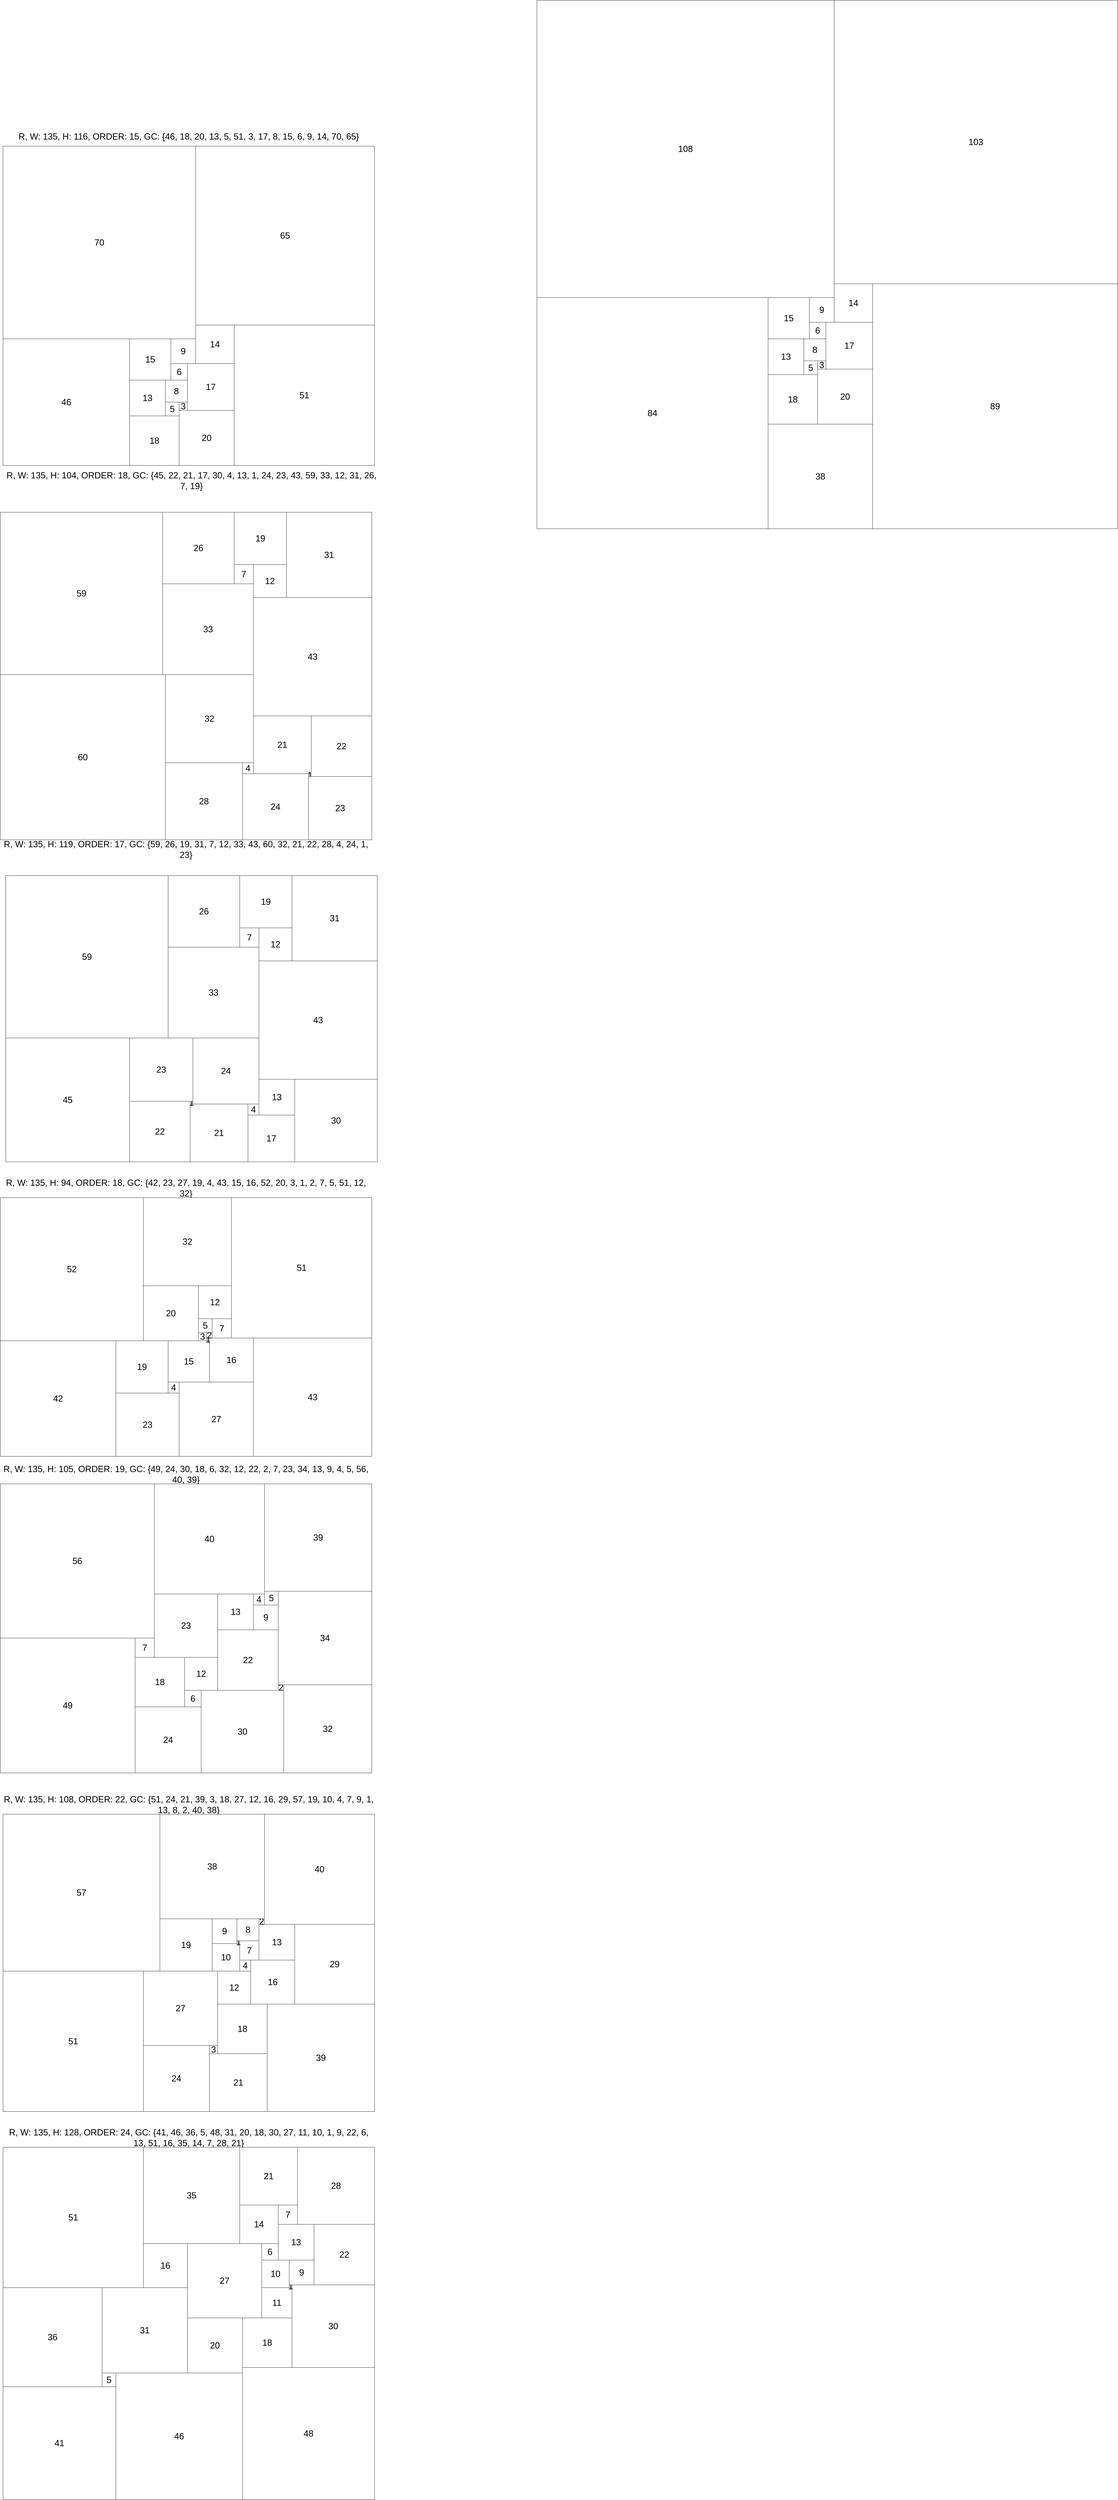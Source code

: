 <mxfile version="21.2.1" type="device">
  <diagram name="Page-1" id="H1nZVYqxkzLZFgEqRADx">
    <mxGraphModel dx="8800" dy="11800" grid="1" gridSize="10" guides="1" tooltips="1" connect="1" arrows="1" fold="1" page="1" pageScale="1" pageWidth="850" pageHeight="1100" math="0" shadow="0">
      <root>
        <mxCell id="0" />
        <mxCell id="1" parent="0" />
        <mxCell id="AsBp8XiL8Dx4Y6rQVwFH-4145" value="R, W: 135, H: 116, ORDER: 15, GC: {46, 18, 20, 13, 5, 51, 3, 17, 8, 15, 6, 9, 14, 70, 65} " style="text;html=1;strokeColor=none;fillColor=none;align=center;verticalAlign=middle;whiteSpace=wrap;rounded=0;fontSize=32;" parent="1" vertex="1">
          <mxGeometry x="50" width="1350" height="30" as="geometry" />
        </mxCell>
        <mxCell id="AsBp8XiL8Dx4Y6rQVwFH-8237" value="R, W: 135, H: 94, ORDER: 18, GC: {42, 23, 27, 19, 4, 43, 15, 16, 52, 20, 3, 1, 2, 7, 5, 51, 12, 32} " style="text;html=1;strokeColor=none;fillColor=none;align=center;verticalAlign=middle;whiteSpace=wrap;rounded=0;fontSize=32;" parent="1" vertex="1">
          <mxGeometry x="40" y="3820" width="1350" height="30" as="geometry" />
        </mxCell>
        <mxCell id="AsBp8XiL8Dx4Y6rQVwFH-11309" value="R, W: 135, H: 105, ORDER: 19, GC: {49, 24, 30, 18, 6, 32, 12, 22, 2, 7, 23, 34, 13, 9, 4, 5, 56, 40, 39} " style="text;html=1;strokeColor=none;fillColor=none;align=center;verticalAlign=middle;whiteSpace=wrap;rounded=0;fontSize=32;" parent="1" vertex="1">
          <mxGeometry x="40" y="4860" width="1350" height="30" as="geometry" />
        </mxCell>
        <mxCell id="AsBp8XiL8Dx4Y6rQVwFH-46250" value="R, W: 135, H: 128, ORDER: 24, GC: {41, 46, 36, 5, 48, 31, 20, 18, 30, 27, 11, 10, 1, 9, 22, 6, 13, 51, 16, 35, 14, 7, 28, 21} " style="text;html=1;strokeColor=none;fillColor=none;align=center;verticalAlign=middle;whiteSpace=wrap;rounded=0;fontSize=32;" parent="1" vertex="1">
          <mxGeometry x="50" y="7270" width="1350" height="30" as="geometry" />
        </mxCell>
        <mxCell id="MUZDcf-XtrYGZtJUf5Co-1" value="" style="group;flipV=1;" vertex="1" connectable="0" parent="1">
          <mxGeometry x="50" y="50" width="1350" height="1160" as="geometry" />
        </mxCell>
        <mxCell id="761dnnyQ54j-Cl0NHfQN-4146" value="46" style="rounded=0;whiteSpace=wrap;html=1;fontSize=32;" parent="MUZDcf-XtrYGZtJUf5Co-1" vertex="1">
          <mxGeometry y="700" width="460" height="460" as="geometry" />
        </mxCell>
        <mxCell id="761dnnyQ54j-Cl0NHfQN-4147" value="18" style="rounded=0;whiteSpace=wrap;html=1;fontSize=32;" parent="MUZDcf-XtrYGZtJUf5Co-1" vertex="1">
          <mxGeometry x="460" y="980" width="180" height="180" as="geometry" />
        </mxCell>
        <mxCell id="761dnnyQ54j-Cl0NHfQN-4148" value="20" style="rounded=0;whiteSpace=wrap;html=1;fontSize=32;" parent="MUZDcf-XtrYGZtJUf5Co-1" vertex="1">
          <mxGeometry x="640" y="960" width="200" height="200" as="geometry" />
        </mxCell>
        <mxCell id="761dnnyQ54j-Cl0NHfQN-4149" value="13" style="rounded=0;whiteSpace=wrap;html=1;fontSize=32;" parent="MUZDcf-XtrYGZtJUf5Co-1" vertex="1">
          <mxGeometry x="460" y="850" width="130" height="130" as="geometry" />
        </mxCell>
        <mxCell id="761dnnyQ54j-Cl0NHfQN-4150" value="5" style="rounded=0;whiteSpace=wrap;html=1;fontSize=32;" parent="MUZDcf-XtrYGZtJUf5Co-1" vertex="1">
          <mxGeometry x="590" y="930" width="50" height="50" as="geometry" />
        </mxCell>
        <mxCell id="761dnnyQ54j-Cl0NHfQN-4151" value="51" style="rounded=0;whiteSpace=wrap;html=1;fontSize=32;" parent="MUZDcf-XtrYGZtJUf5Co-1" vertex="1">
          <mxGeometry x="840" y="650" width="510" height="510" as="geometry" />
        </mxCell>
        <mxCell id="761dnnyQ54j-Cl0NHfQN-4152" value="3" style="rounded=0;whiteSpace=wrap;html=1;fontSize=32;" parent="MUZDcf-XtrYGZtJUf5Co-1" vertex="1">
          <mxGeometry x="640" y="930" width="30" height="30" as="geometry" />
        </mxCell>
        <mxCell id="761dnnyQ54j-Cl0NHfQN-4153" value="17" style="rounded=0;whiteSpace=wrap;html=1;fontSize=32;" parent="MUZDcf-XtrYGZtJUf5Co-1" vertex="1">
          <mxGeometry x="670" y="790" width="170" height="170" as="geometry" />
        </mxCell>
        <mxCell id="761dnnyQ54j-Cl0NHfQN-4154" value="8" style="rounded=0;whiteSpace=wrap;html=1;fontSize=32;" parent="MUZDcf-XtrYGZtJUf5Co-1" vertex="1">
          <mxGeometry x="590" y="850" width="80" height="80" as="geometry" />
        </mxCell>
        <mxCell id="761dnnyQ54j-Cl0NHfQN-4155" value="15" style="rounded=0;whiteSpace=wrap;html=1;fontSize=32;" parent="MUZDcf-XtrYGZtJUf5Co-1" vertex="1">
          <mxGeometry x="460" y="700" width="150" height="150" as="geometry" />
        </mxCell>
        <mxCell id="761dnnyQ54j-Cl0NHfQN-4156" value="6" style="rounded=0;whiteSpace=wrap;html=1;fontSize=32;" parent="MUZDcf-XtrYGZtJUf5Co-1" vertex="1">
          <mxGeometry x="610" y="790" width="60" height="60" as="geometry" />
        </mxCell>
        <mxCell id="761dnnyQ54j-Cl0NHfQN-4157" value="9" style="rounded=0;whiteSpace=wrap;html=1;fontSize=32;" parent="MUZDcf-XtrYGZtJUf5Co-1" vertex="1">
          <mxGeometry x="610" y="700" width="90" height="90" as="geometry" />
        </mxCell>
        <mxCell id="761dnnyQ54j-Cl0NHfQN-4158" value="14" style="rounded=0;whiteSpace=wrap;html=1;fontSize=32;" parent="MUZDcf-XtrYGZtJUf5Co-1" vertex="1">
          <mxGeometry x="700" y="650" width="140" height="140" as="geometry" />
        </mxCell>
        <mxCell id="761dnnyQ54j-Cl0NHfQN-4159" value="70" style="rounded=0;whiteSpace=wrap;html=1;fontSize=32;" parent="MUZDcf-XtrYGZtJUf5Co-1" vertex="1">
          <mxGeometry width="700" height="700" as="geometry" />
        </mxCell>
        <mxCell id="761dnnyQ54j-Cl0NHfQN-4160" value="65" style="rounded=0;whiteSpace=wrap;html=1;fontSize=32;" parent="MUZDcf-XtrYGZtJUf5Co-1" vertex="1">
          <mxGeometry x="700" width="650" height="650" as="geometry" />
        </mxCell>
        <mxCell id="MUZDcf-XtrYGZtJUf5Co-18" value="" style="group;flipV=1;" vertex="1" connectable="0" parent="1">
          <mxGeometry x="1990" y="-480" width="2110" height="1920" as="geometry" />
        </mxCell>
        <mxCell id="MUZDcf-XtrYGZtJUf5Co-2" value="84" style="rounded=0;whiteSpace=wrap;html=1;fontSize=32;aspect=fixed;" vertex="1" parent="MUZDcf-XtrYGZtJUf5Co-18">
          <mxGeometry y="1080" width="840" height="840" as="geometry" />
        </mxCell>
        <mxCell id="MUZDcf-XtrYGZtJUf5Co-3" value="18" style="rounded=0;whiteSpace=wrap;html=1;fontSize=32;aspect=fixed;" vertex="1" parent="MUZDcf-XtrYGZtJUf5Co-18">
          <mxGeometry x="840" y="1360" width="180" height="180" as="geometry" />
        </mxCell>
        <mxCell id="MUZDcf-XtrYGZtJUf5Co-4" value="20" style="rounded=0;whiteSpace=wrap;html=1;fontSize=32;aspect=fixed;" vertex="1" parent="MUZDcf-XtrYGZtJUf5Co-18">
          <mxGeometry x="1020" y="1340" width="200" height="200" as="geometry" />
        </mxCell>
        <mxCell id="MUZDcf-XtrYGZtJUf5Co-5" value="13" style="rounded=0;whiteSpace=wrap;html=1;fontSize=32;aspect=fixed;" vertex="1" parent="MUZDcf-XtrYGZtJUf5Co-18">
          <mxGeometry x="840" y="1230" width="130" height="130" as="geometry" />
        </mxCell>
        <mxCell id="MUZDcf-XtrYGZtJUf5Co-6" value="5" style="rounded=0;whiteSpace=wrap;html=1;fontSize=32;aspect=fixed;" vertex="1" parent="MUZDcf-XtrYGZtJUf5Co-18">
          <mxGeometry x="970" y="1310" width="50" height="50" as="geometry" />
        </mxCell>
        <mxCell id="MUZDcf-XtrYGZtJUf5Co-7" value="89" style="rounded=0;whiteSpace=wrap;html=1;fontSize=32;aspect=fixed;" vertex="1" parent="MUZDcf-XtrYGZtJUf5Co-18">
          <mxGeometry x="1220" y="1030" width="890" height="890" as="geometry" />
        </mxCell>
        <mxCell id="MUZDcf-XtrYGZtJUf5Co-8" value="3" style="rounded=0;whiteSpace=wrap;html=1;fontSize=32;aspect=fixed;" vertex="1" parent="MUZDcf-XtrYGZtJUf5Co-18">
          <mxGeometry x="1020" y="1310" width="30" height="30" as="geometry" />
        </mxCell>
        <mxCell id="MUZDcf-XtrYGZtJUf5Co-9" value="17" style="rounded=0;whiteSpace=wrap;html=1;fontSize=32;aspect=fixed;" vertex="1" parent="MUZDcf-XtrYGZtJUf5Co-18">
          <mxGeometry x="1050" y="1170" width="170" height="170" as="geometry" />
        </mxCell>
        <mxCell id="MUZDcf-XtrYGZtJUf5Co-10" value="8" style="rounded=0;whiteSpace=wrap;html=1;fontSize=32;aspect=fixed;" vertex="1" parent="MUZDcf-XtrYGZtJUf5Co-18">
          <mxGeometry x="970" y="1230" width="80" height="80" as="geometry" />
        </mxCell>
        <mxCell id="MUZDcf-XtrYGZtJUf5Co-11" value="15" style="rounded=0;whiteSpace=wrap;html=1;fontSize=32;aspect=fixed;" vertex="1" parent="MUZDcf-XtrYGZtJUf5Co-18">
          <mxGeometry x="840" y="1080" width="150" height="150" as="geometry" />
        </mxCell>
        <mxCell id="MUZDcf-XtrYGZtJUf5Co-12" value="6" style="rounded=0;whiteSpace=wrap;html=1;fontSize=32;aspect=fixed;" vertex="1" parent="MUZDcf-XtrYGZtJUf5Co-18">
          <mxGeometry x="990" y="1170" width="60" height="60" as="geometry" />
        </mxCell>
        <mxCell id="MUZDcf-XtrYGZtJUf5Co-13" value="9" style="rounded=0;whiteSpace=wrap;html=1;fontSize=32;aspect=fixed;" vertex="1" parent="MUZDcf-XtrYGZtJUf5Co-18">
          <mxGeometry x="990" y="1080" width="90" height="90" as="geometry" />
        </mxCell>
        <mxCell id="MUZDcf-XtrYGZtJUf5Co-14" value="14" style="rounded=0;whiteSpace=wrap;html=1;fontSize=32;aspect=fixed;" vertex="1" parent="MUZDcf-XtrYGZtJUf5Co-18">
          <mxGeometry x="1080" y="1030" width="140" height="140" as="geometry" />
        </mxCell>
        <mxCell id="MUZDcf-XtrYGZtJUf5Co-15" value="108" style="rounded=0;whiteSpace=wrap;html=1;fontSize=32;aspect=fixed;" vertex="1" parent="MUZDcf-XtrYGZtJUf5Co-18">
          <mxGeometry width="1080" height="1080" as="geometry" />
        </mxCell>
        <mxCell id="MUZDcf-XtrYGZtJUf5Co-16" value="103" style="rounded=0;whiteSpace=wrap;html=1;fontSize=32;aspect=fixed;" vertex="1" parent="MUZDcf-XtrYGZtJUf5Co-18">
          <mxGeometry x="1080" width="1030" height="1030" as="geometry" />
        </mxCell>
        <mxCell id="MUZDcf-XtrYGZtJUf5Co-17" value="38" style="rounded=0;whiteSpace=wrap;html=1;fontSize=32;aspect=fixed;" vertex="1" parent="MUZDcf-XtrYGZtJUf5Co-18">
          <mxGeometry x="840" y="1540" width="380" height="380" as="geometry" />
        </mxCell>
        <mxCell id="MUZDcf-XtrYGZtJUf5Co-20" value="" style="group;flipV=1;" vertex="1" connectable="0" parent="1">
          <mxGeometry x="60" y="2700" width="1350" height="1040" as="geometry" />
        </mxCell>
        <mxCell id="761dnnyQ54j-Cl0NHfQN-8200" value="45" style="rounded=0;whiteSpace=wrap;html=1;fontSize=32;" parent="MUZDcf-XtrYGZtJUf5Co-20" vertex="1">
          <mxGeometry y="590" width="450" height="450" as="geometry" />
        </mxCell>
        <mxCell id="761dnnyQ54j-Cl0NHfQN-8201" value="22" style="rounded=0;whiteSpace=wrap;html=1;fontSize=32;" parent="MUZDcf-XtrYGZtJUf5Co-20" vertex="1">
          <mxGeometry x="450" y="820" width="220" height="220" as="geometry" />
        </mxCell>
        <mxCell id="761dnnyQ54j-Cl0NHfQN-8202" value="21" style="rounded=0;whiteSpace=wrap;html=1;fontSize=32;" parent="MUZDcf-XtrYGZtJUf5Co-20" vertex="1">
          <mxGeometry x="670" y="830" width="210" height="210" as="geometry" />
        </mxCell>
        <mxCell id="761dnnyQ54j-Cl0NHfQN-8203" value="17" style="rounded=0;whiteSpace=wrap;html=1;fontSize=32;" parent="MUZDcf-XtrYGZtJUf5Co-20" vertex="1">
          <mxGeometry x="880" y="870" width="170" height="170" as="geometry" />
        </mxCell>
        <mxCell id="761dnnyQ54j-Cl0NHfQN-8204" value="30" style="rounded=0;whiteSpace=wrap;html=1;fontSize=32;" parent="MUZDcf-XtrYGZtJUf5Co-20" vertex="1">
          <mxGeometry x="1050" y="740" width="300" height="300" as="geometry" />
        </mxCell>
        <mxCell id="761dnnyQ54j-Cl0NHfQN-8205" value="4" style="rounded=0;whiteSpace=wrap;html=1;fontSize=32;" parent="MUZDcf-XtrYGZtJUf5Co-20" vertex="1">
          <mxGeometry x="880" y="830" width="40" height="40" as="geometry" />
        </mxCell>
        <mxCell id="761dnnyQ54j-Cl0NHfQN-8206" value="13" style="rounded=0;whiteSpace=wrap;html=1;fontSize=32;" parent="MUZDcf-XtrYGZtJUf5Co-20" vertex="1">
          <mxGeometry x="920" y="740" width="130" height="130" as="geometry" />
        </mxCell>
        <mxCell id="761dnnyQ54j-Cl0NHfQN-8207" value="1" style="rounded=0;whiteSpace=wrap;html=1;fontSize=32;" parent="MUZDcf-XtrYGZtJUf5Co-20" vertex="1">
          <mxGeometry x="670" y="820" width="10" height="10" as="geometry" />
        </mxCell>
        <mxCell id="761dnnyQ54j-Cl0NHfQN-8208" value="24" style="rounded=0;whiteSpace=wrap;html=1;fontSize=32;" parent="MUZDcf-XtrYGZtJUf5Co-20" vertex="1">
          <mxGeometry x="680" y="590" width="240" height="240" as="geometry" />
        </mxCell>
        <mxCell id="761dnnyQ54j-Cl0NHfQN-8209" value="23" style="rounded=0;whiteSpace=wrap;html=1;fontSize=32;" parent="MUZDcf-XtrYGZtJUf5Co-20" vertex="1">
          <mxGeometry x="450" y="590" width="230" height="230" as="geometry" />
        </mxCell>
        <mxCell id="761dnnyQ54j-Cl0NHfQN-8210" value="43" style="rounded=0;whiteSpace=wrap;html=1;fontSize=32;" parent="MUZDcf-XtrYGZtJUf5Co-20" vertex="1">
          <mxGeometry x="920" y="310" width="430" height="430" as="geometry" />
        </mxCell>
        <mxCell id="761dnnyQ54j-Cl0NHfQN-8211" value="59" style="rounded=0;whiteSpace=wrap;html=1;fontSize=32;" parent="MUZDcf-XtrYGZtJUf5Co-20" vertex="1">
          <mxGeometry width="590" height="590" as="geometry" />
        </mxCell>
        <mxCell id="761dnnyQ54j-Cl0NHfQN-8212" value="33" style="rounded=0;whiteSpace=wrap;html=1;fontSize=32;" parent="MUZDcf-XtrYGZtJUf5Co-20" vertex="1">
          <mxGeometry x="590" y="260" width="330" height="330" as="geometry" />
        </mxCell>
        <mxCell id="761dnnyQ54j-Cl0NHfQN-8213" value="12" style="rounded=0;whiteSpace=wrap;html=1;fontSize=32;" parent="MUZDcf-XtrYGZtJUf5Co-20" vertex="1">
          <mxGeometry x="920" y="190" width="120" height="120" as="geometry" />
        </mxCell>
        <mxCell id="761dnnyQ54j-Cl0NHfQN-8214" value="31" style="rounded=0;whiteSpace=wrap;html=1;fontSize=32;" parent="MUZDcf-XtrYGZtJUf5Co-20" vertex="1">
          <mxGeometry x="1040" width="310" height="310" as="geometry" />
        </mxCell>
        <mxCell id="761dnnyQ54j-Cl0NHfQN-8215" value="26" style="rounded=0;whiteSpace=wrap;html=1;fontSize=32;" parent="MUZDcf-XtrYGZtJUf5Co-20" vertex="1">
          <mxGeometry x="590" width="260" height="260" as="geometry" />
        </mxCell>
        <mxCell id="761dnnyQ54j-Cl0NHfQN-8216" value="7" style="rounded=0;whiteSpace=wrap;html=1;fontSize=32;" parent="MUZDcf-XtrYGZtJUf5Co-20" vertex="1">
          <mxGeometry x="850" y="190" width="70" height="70" as="geometry" />
        </mxCell>
        <mxCell id="761dnnyQ54j-Cl0NHfQN-8217" value="19" style="rounded=0;whiteSpace=wrap;html=1;fontSize=32;" parent="MUZDcf-XtrYGZtJUf5Co-20" vertex="1">
          <mxGeometry x="850" width="190" height="190" as="geometry" />
        </mxCell>
        <mxCell id="MUZDcf-XtrYGZtJUf5Co-21" value="" style="group;flipV=1;" vertex="1" connectable="0" parent="1">
          <mxGeometry x="40" y="3870" width="1350" height="940" as="geometry" />
        </mxCell>
        <mxCell id="761dnnyQ54j-Cl0NHfQN-8238" value="42" style="rounded=0;whiteSpace=wrap;html=1;fontSize=32;" parent="MUZDcf-XtrYGZtJUf5Co-21" vertex="1">
          <mxGeometry y="520" width="420" height="420" as="geometry" />
        </mxCell>
        <mxCell id="761dnnyQ54j-Cl0NHfQN-8239" value="23" style="rounded=0;whiteSpace=wrap;html=1;fontSize=32;" parent="MUZDcf-XtrYGZtJUf5Co-21" vertex="1">
          <mxGeometry x="420" y="710" width="230" height="230" as="geometry" />
        </mxCell>
        <mxCell id="761dnnyQ54j-Cl0NHfQN-8240" value="27" style="rounded=0;whiteSpace=wrap;html=1;fontSize=32;" parent="MUZDcf-XtrYGZtJUf5Co-21" vertex="1">
          <mxGeometry x="650" y="670" width="270" height="270" as="geometry" />
        </mxCell>
        <mxCell id="761dnnyQ54j-Cl0NHfQN-8241" value="19" style="rounded=0;whiteSpace=wrap;html=1;fontSize=32;" parent="MUZDcf-XtrYGZtJUf5Co-21" vertex="1">
          <mxGeometry x="420" y="520" width="190" height="190" as="geometry" />
        </mxCell>
        <mxCell id="761dnnyQ54j-Cl0NHfQN-8242" value="4" style="rounded=0;whiteSpace=wrap;html=1;fontSize=32;" parent="MUZDcf-XtrYGZtJUf5Co-21" vertex="1">
          <mxGeometry x="610" y="670" width="40" height="40" as="geometry" />
        </mxCell>
        <mxCell id="761dnnyQ54j-Cl0NHfQN-8243" value="43" style="rounded=0;whiteSpace=wrap;html=1;fontSize=32;" parent="MUZDcf-XtrYGZtJUf5Co-21" vertex="1">
          <mxGeometry x="920" y="510" width="430" height="430" as="geometry" />
        </mxCell>
        <mxCell id="761dnnyQ54j-Cl0NHfQN-8244" value="15" style="rounded=0;whiteSpace=wrap;html=1;fontSize=32;" parent="MUZDcf-XtrYGZtJUf5Co-21" vertex="1">
          <mxGeometry x="610" y="520" width="150" height="150" as="geometry" />
        </mxCell>
        <mxCell id="761dnnyQ54j-Cl0NHfQN-8245" value="16" style="rounded=0;whiteSpace=wrap;html=1;fontSize=32;" parent="MUZDcf-XtrYGZtJUf5Co-21" vertex="1">
          <mxGeometry x="760" y="510" width="160" height="160" as="geometry" />
        </mxCell>
        <mxCell id="761dnnyQ54j-Cl0NHfQN-8246" value="52" style="rounded=0;whiteSpace=wrap;html=1;fontSize=32;" parent="MUZDcf-XtrYGZtJUf5Co-21" vertex="1">
          <mxGeometry width="520" height="520" as="geometry" />
        </mxCell>
        <mxCell id="761dnnyQ54j-Cl0NHfQN-8247" value="20" style="rounded=0;whiteSpace=wrap;html=1;fontSize=32;" parent="MUZDcf-XtrYGZtJUf5Co-21" vertex="1">
          <mxGeometry x="520" y="320" width="200" height="200" as="geometry" />
        </mxCell>
        <mxCell id="761dnnyQ54j-Cl0NHfQN-8248" value="3" style="rounded=0;whiteSpace=wrap;html=1;fontSize=32;" parent="MUZDcf-XtrYGZtJUf5Co-21" vertex="1">
          <mxGeometry x="720" y="490" width="30" height="30" as="geometry" />
        </mxCell>
        <mxCell id="761dnnyQ54j-Cl0NHfQN-8249" value="1" style="rounded=0;whiteSpace=wrap;html=1;fontSize=32;" parent="MUZDcf-XtrYGZtJUf5Co-21" vertex="1">
          <mxGeometry x="750" y="510" width="10" height="10" as="geometry" />
        </mxCell>
        <mxCell id="761dnnyQ54j-Cl0NHfQN-8250" value="2" style="rounded=0;whiteSpace=wrap;html=1;fontSize=32;" parent="MUZDcf-XtrYGZtJUf5Co-21" vertex="1">
          <mxGeometry x="750" y="490" width="20" height="20" as="geometry" />
        </mxCell>
        <mxCell id="761dnnyQ54j-Cl0NHfQN-8251" value="7" style="rounded=0;whiteSpace=wrap;html=1;fontSize=32;" parent="MUZDcf-XtrYGZtJUf5Co-21" vertex="1">
          <mxGeometry x="770" y="440" width="70" height="70" as="geometry" />
        </mxCell>
        <mxCell id="761dnnyQ54j-Cl0NHfQN-8252" value="5" style="rounded=0;whiteSpace=wrap;html=1;fontSize=32;" parent="MUZDcf-XtrYGZtJUf5Co-21" vertex="1">
          <mxGeometry x="720" y="440" width="50" height="50" as="geometry" />
        </mxCell>
        <mxCell id="761dnnyQ54j-Cl0NHfQN-8253" value="51" style="rounded=0;whiteSpace=wrap;html=1;fontSize=32;" parent="MUZDcf-XtrYGZtJUf5Co-21" vertex="1">
          <mxGeometry x="840" width="510" height="510" as="geometry" />
        </mxCell>
        <mxCell id="761dnnyQ54j-Cl0NHfQN-8254" value="12" style="rounded=0;whiteSpace=wrap;html=1;fontSize=32;" parent="MUZDcf-XtrYGZtJUf5Co-21" vertex="1">
          <mxGeometry x="720" y="320" width="120" height="120" as="geometry" />
        </mxCell>
        <mxCell id="761dnnyQ54j-Cl0NHfQN-8255" value="32" style="rounded=0;whiteSpace=wrap;html=1;fontSize=32;" parent="MUZDcf-XtrYGZtJUf5Co-21" vertex="1">
          <mxGeometry x="520" width="320" height="320" as="geometry" />
        </mxCell>
        <mxCell id="MUZDcf-XtrYGZtJUf5Co-22" value="" style="group;flipV=1;" vertex="1" connectable="0" parent="1">
          <mxGeometry x="40" y="4910" width="1350" height="1050" as="geometry" />
        </mxCell>
        <mxCell id="761dnnyQ54j-Cl0NHfQN-11310" value="49" style="rounded=0;whiteSpace=wrap;html=1;fontSize=32;" parent="MUZDcf-XtrYGZtJUf5Co-22" vertex="1">
          <mxGeometry y="560" width="490" height="490" as="geometry" />
        </mxCell>
        <mxCell id="761dnnyQ54j-Cl0NHfQN-11311" value="24" style="rounded=0;whiteSpace=wrap;html=1;fontSize=32;" parent="MUZDcf-XtrYGZtJUf5Co-22" vertex="1">
          <mxGeometry x="490" y="810" width="240" height="240" as="geometry" />
        </mxCell>
        <mxCell id="761dnnyQ54j-Cl0NHfQN-11312" value="30" style="rounded=0;whiteSpace=wrap;html=1;fontSize=32;" parent="MUZDcf-XtrYGZtJUf5Co-22" vertex="1">
          <mxGeometry x="730" y="750" width="300" height="300" as="geometry" />
        </mxCell>
        <mxCell id="761dnnyQ54j-Cl0NHfQN-11313" value="18" style="rounded=0;whiteSpace=wrap;html=1;fontSize=32;" parent="MUZDcf-XtrYGZtJUf5Co-22" vertex="1">
          <mxGeometry x="490" y="630" width="180" height="180" as="geometry" />
        </mxCell>
        <mxCell id="761dnnyQ54j-Cl0NHfQN-11314" value="6" style="rounded=0;whiteSpace=wrap;html=1;fontSize=32;" parent="MUZDcf-XtrYGZtJUf5Co-22" vertex="1">
          <mxGeometry x="670" y="750" width="60" height="60" as="geometry" />
        </mxCell>
        <mxCell id="761dnnyQ54j-Cl0NHfQN-11315" value="32" style="rounded=0;whiteSpace=wrap;html=1;fontSize=32;" parent="MUZDcf-XtrYGZtJUf5Co-22" vertex="1">
          <mxGeometry x="1030" y="730" width="320" height="320" as="geometry" />
        </mxCell>
        <mxCell id="761dnnyQ54j-Cl0NHfQN-11316" value="12" style="rounded=0;whiteSpace=wrap;html=1;fontSize=32;" parent="MUZDcf-XtrYGZtJUf5Co-22" vertex="1">
          <mxGeometry x="670" y="630" width="120" height="120" as="geometry" />
        </mxCell>
        <mxCell id="761dnnyQ54j-Cl0NHfQN-11317" value="22" style="rounded=0;whiteSpace=wrap;html=1;fontSize=32;" parent="MUZDcf-XtrYGZtJUf5Co-22" vertex="1">
          <mxGeometry x="790" y="530" width="220" height="220" as="geometry" />
        </mxCell>
        <mxCell id="761dnnyQ54j-Cl0NHfQN-11318" value="2" style="rounded=0;whiteSpace=wrap;html=1;fontSize=32;" parent="MUZDcf-XtrYGZtJUf5Co-22" vertex="1">
          <mxGeometry x="1010" y="730" width="20" height="20" as="geometry" />
        </mxCell>
        <mxCell id="761dnnyQ54j-Cl0NHfQN-11319" value="7" style="rounded=0;whiteSpace=wrap;html=1;fontSize=32;" parent="MUZDcf-XtrYGZtJUf5Co-22" vertex="1">
          <mxGeometry x="490" y="560" width="70" height="70" as="geometry" />
        </mxCell>
        <mxCell id="761dnnyQ54j-Cl0NHfQN-11320" value="23" style="rounded=0;whiteSpace=wrap;html=1;fontSize=32;" parent="MUZDcf-XtrYGZtJUf5Co-22" vertex="1">
          <mxGeometry x="560" y="400" width="230" height="230" as="geometry" />
        </mxCell>
        <mxCell id="761dnnyQ54j-Cl0NHfQN-11321" value="34" style="rounded=0;whiteSpace=wrap;html=1;fontSize=32;" parent="MUZDcf-XtrYGZtJUf5Co-22" vertex="1">
          <mxGeometry x="1010" y="390" width="340" height="340" as="geometry" />
        </mxCell>
        <mxCell id="761dnnyQ54j-Cl0NHfQN-11322" value="13" style="rounded=0;whiteSpace=wrap;html=1;fontSize=32;" parent="MUZDcf-XtrYGZtJUf5Co-22" vertex="1">
          <mxGeometry x="790" y="400" width="130" height="130" as="geometry" />
        </mxCell>
        <mxCell id="761dnnyQ54j-Cl0NHfQN-11323" value="9" style="rounded=0;whiteSpace=wrap;html=1;fontSize=32;" parent="MUZDcf-XtrYGZtJUf5Co-22" vertex="1">
          <mxGeometry x="920" y="440" width="90" height="90" as="geometry" />
        </mxCell>
        <mxCell id="761dnnyQ54j-Cl0NHfQN-11324" value="4" style="rounded=0;whiteSpace=wrap;html=1;fontSize=32;" parent="MUZDcf-XtrYGZtJUf5Co-22" vertex="1">
          <mxGeometry x="920" y="400" width="40" height="40" as="geometry" />
        </mxCell>
        <mxCell id="761dnnyQ54j-Cl0NHfQN-11325" value="5" style="rounded=0;whiteSpace=wrap;html=1;fontSize=32;" parent="MUZDcf-XtrYGZtJUf5Co-22" vertex="1">
          <mxGeometry x="960" y="390" width="50" height="50" as="geometry" />
        </mxCell>
        <mxCell id="761dnnyQ54j-Cl0NHfQN-11326" value="56" style="rounded=0;whiteSpace=wrap;html=1;fontSize=32;" parent="MUZDcf-XtrYGZtJUf5Co-22" vertex="1">
          <mxGeometry width="560" height="560" as="geometry" />
        </mxCell>
        <mxCell id="761dnnyQ54j-Cl0NHfQN-11327" value="40" style="rounded=0;whiteSpace=wrap;html=1;fontSize=32;" parent="MUZDcf-XtrYGZtJUf5Co-22" vertex="1">
          <mxGeometry x="560" width="400" height="400" as="geometry" />
        </mxCell>
        <mxCell id="761dnnyQ54j-Cl0NHfQN-11328" value="39" style="rounded=0;whiteSpace=wrap;html=1;fontSize=32;" parent="MUZDcf-XtrYGZtJUf5Co-22" vertex="1">
          <mxGeometry x="960" width="390" height="390" as="geometry" />
        </mxCell>
        <mxCell id="MUZDcf-XtrYGZtJUf5Co-24" value="" style="group;flipV=1;" vertex="1" connectable="0" parent="1">
          <mxGeometry x="50" y="7320" width="1350" height="1280" as="geometry" />
        </mxCell>
        <mxCell id="761dnnyQ54j-Cl0NHfQN-46251" value="41" style="rounded=0;whiteSpace=wrap;html=1;fontSize=32;" parent="MUZDcf-XtrYGZtJUf5Co-24" vertex="1">
          <mxGeometry y="870" width="410" height="410" as="geometry" />
        </mxCell>
        <mxCell id="761dnnyQ54j-Cl0NHfQN-46252" value="46" style="rounded=0;whiteSpace=wrap;html=1;fontSize=32;" parent="MUZDcf-XtrYGZtJUf5Co-24" vertex="1">
          <mxGeometry x="410" y="820" width="460" height="460" as="geometry" />
        </mxCell>
        <mxCell id="761dnnyQ54j-Cl0NHfQN-46253" value="36" style="rounded=0;whiteSpace=wrap;html=1;fontSize=32;" parent="MUZDcf-XtrYGZtJUf5Co-24" vertex="1">
          <mxGeometry y="510" width="360" height="360" as="geometry" />
        </mxCell>
        <mxCell id="761dnnyQ54j-Cl0NHfQN-46254" value="5" style="rounded=0;whiteSpace=wrap;html=1;fontSize=32;" parent="MUZDcf-XtrYGZtJUf5Co-24" vertex="1">
          <mxGeometry x="360" y="820" width="50" height="50" as="geometry" />
        </mxCell>
        <mxCell id="761dnnyQ54j-Cl0NHfQN-46255" value="48" style="rounded=0;whiteSpace=wrap;html=1;fontSize=32;" parent="MUZDcf-XtrYGZtJUf5Co-24" vertex="1">
          <mxGeometry x="870" y="800" width="480" height="480" as="geometry" />
        </mxCell>
        <mxCell id="761dnnyQ54j-Cl0NHfQN-46256" value="31" style="rounded=0;whiteSpace=wrap;html=1;fontSize=32;" parent="MUZDcf-XtrYGZtJUf5Co-24" vertex="1">
          <mxGeometry x="360" y="510" width="310" height="310" as="geometry" />
        </mxCell>
        <mxCell id="761dnnyQ54j-Cl0NHfQN-46257" value="20" style="rounded=0;whiteSpace=wrap;html=1;fontSize=32;" parent="MUZDcf-XtrYGZtJUf5Co-24" vertex="1">
          <mxGeometry x="670" y="620" width="200" height="200" as="geometry" />
        </mxCell>
        <mxCell id="761dnnyQ54j-Cl0NHfQN-46258" value="18" style="rounded=0;whiteSpace=wrap;html=1;fontSize=32;" parent="MUZDcf-XtrYGZtJUf5Co-24" vertex="1">
          <mxGeometry x="870" y="620" width="180" height="180" as="geometry" />
        </mxCell>
        <mxCell id="761dnnyQ54j-Cl0NHfQN-46259" value="30" style="rounded=0;whiteSpace=wrap;html=1;fontSize=32;" parent="MUZDcf-XtrYGZtJUf5Co-24" vertex="1">
          <mxGeometry x="1050" y="500" width="300" height="300" as="geometry" />
        </mxCell>
        <mxCell id="761dnnyQ54j-Cl0NHfQN-46260" value="27" style="rounded=0;whiteSpace=wrap;html=1;fontSize=32;" parent="MUZDcf-XtrYGZtJUf5Co-24" vertex="1">
          <mxGeometry x="670" y="350" width="270" height="270" as="geometry" />
        </mxCell>
        <mxCell id="761dnnyQ54j-Cl0NHfQN-46261" value="11" style="rounded=0;whiteSpace=wrap;html=1;fontSize=32;" parent="MUZDcf-XtrYGZtJUf5Co-24" vertex="1">
          <mxGeometry x="940" y="510" width="110" height="110" as="geometry" />
        </mxCell>
        <mxCell id="761dnnyQ54j-Cl0NHfQN-46262" value="10" style="rounded=0;whiteSpace=wrap;html=1;fontSize=32;" parent="MUZDcf-XtrYGZtJUf5Co-24" vertex="1">
          <mxGeometry x="940" y="410" width="100" height="100" as="geometry" />
        </mxCell>
        <mxCell id="761dnnyQ54j-Cl0NHfQN-46263" value="1" style="rounded=0;whiteSpace=wrap;html=1;fontSize=32;" parent="MUZDcf-XtrYGZtJUf5Co-24" vertex="1">
          <mxGeometry x="1040" y="500" width="10" height="10" as="geometry" />
        </mxCell>
        <mxCell id="761dnnyQ54j-Cl0NHfQN-46264" value="9" style="rounded=0;whiteSpace=wrap;html=1;fontSize=32;" parent="MUZDcf-XtrYGZtJUf5Co-24" vertex="1">
          <mxGeometry x="1040" y="410" width="90" height="90" as="geometry" />
        </mxCell>
        <mxCell id="761dnnyQ54j-Cl0NHfQN-46265" value="22" style="rounded=0;whiteSpace=wrap;html=1;fontSize=32;" parent="MUZDcf-XtrYGZtJUf5Co-24" vertex="1">
          <mxGeometry x="1130" y="280" width="220" height="220" as="geometry" />
        </mxCell>
        <mxCell id="761dnnyQ54j-Cl0NHfQN-46266" value="6" style="rounded=0;whiteSpace=wrap;html=1;fontSize=32;" parent="MUZDcf-XtrYGZtJUf5Co-24" vertex="1">
          <mxGeometry x="940" y="350" width="60" height="60" as="geometry" />
        </mxCell>
        <mxCell id="761dnnyQ54j-Cl0NHfQN-46267" value="13" style="rounded=0;whiteSpace=wrap;html=1;fontSize=32;" parent="MUZDcf-XtrYGZtJUf5Co-24" vertex="1">
          <mxGeometry x="1000" y="280" width="130" height="130" as="geometry" />
        </mxCell>
        <mxCell id="761dnnyQ54j-Cl0NHfQN-46268" value="51" style="rounded=0;whiteSpace=wrap;html=1;fontSize=32;" parent="MUZDcf-XtrYGZtJUf5Co-24" vertex="1">
          <mxGeometry width="510" height="510" as="geometry" />
        </mxCell>
        <mxCell id="761dnnyQ54j-Cl0NHfQN-46269" value="16" style="rounded=0;whiteSpace=wrap;html=1;fontSize=32;" parent="MUZDcf-XtrYGZtJUf5Co-24" vertex="1">
          <mxGeometry x="510" y="350" width="160" height="160" as="geometry" />
        </mxCell>
        <mxCell id="761dnnyQ54j-Cl0NHfQN-46270" value="35" style="rounded=0;whiteSpace=wrap;html=1;fontSize=32;" parent="MUZDcf-XtrYGZtJUf5Co-24" vertex="1">
          <mxGeometry x="510" width="350" height="350" as="geometry" />
        </mxCell>
        <mxCell id="761dnnyQ54j-Cl0NHfQN-46271" value="14" style="rounded=0;whiteSpace=wrap;html=1;fontSize=32;" parent="MUZDcf-XtrYGZtJUf5Co-24" vertex="1">
          <mxGeometry x="860" y="210" width="140" height="140" as="geometry" />
        </mxCell>
        <mxCell id="761dnnyQ54j-Cl0NHfQN-46272" value="7" style="rounded=0;whiteSpace=wrap;html=1;fontSize=32;" parent="MUZDcf-XtrYGZtJUf5Co-24" vertex="1">
          <mxGeometry x="1000" y="210" width="70" height="70" as="geometry" />
        </mxCell>
        <mxCell id="761dnnyQ54j-Cl0NHfQN-46273" value="28" style="rounded=0;whiteSpace=wrap;html=1;fontSize=32;" parent="MUZDcf-XtrYGZtJUf5Co-24" vertex="1">
          <mxGeometry x="1070" width="280" height="280" as="geometry" />
        </mxCell>
        <mxCell id="761dnnyQ54j-Cl0NHfQN-46274" value="21" style="rounded=0;whiteSpace=wrap;html=1;fontSize=32;" parent="MUZDcf-XtrYGZtJUf5Co-24" vertex="1">
          <mxGeometry x="860" width="210" height="210" as="geometry" />
        </mxCell>
        <mxCell id="MUZDcf-XtrYGZtJUf5Co-25" value="" style="group;flipV=1;" vertex="1" connectable="0" parent="1">
          <mxGeometry x="40" y="1250" width="1370" height="1370" as="geometry" />
        </mxCell>
        <mxCell id="AsBp8XiL8Dx4Y6rQVwFH-6473" value="R, W: 135, H: 119, ORDER: 17, GC: {59, 26, 19, 31, 7, 12, 33, 43, 60, 32, 21, 22, 28, 4, 24, 1, 23} " style="text;html=1;strokeColor=none;fillColor=none;align=center;verticalAlign=middle;whiteSpace=wrap;rounded=0;fontSize=32;" parent="MUZDcf-XtrYGZtJUf5Co-25" vertex="1">
          <mxGeometry y="1340" width="1350" height="30" as="geometry" />
        </mxCell>
        <mxCell id="AsBp8XiL8Dx4Y6rQVwFH-8199" value="R, W: 135, H: 104, ORDER: 18, GC: {45, 22, 21, 17, 30, 4, 13, 1, 24, 23, 43, 59, 33, 12, 31, 26, 7, 19} " style="text;html=1;strokeColor=none;fillColor=none;align=center;verticalAlign=middle;whiteSpace=wrap;rounded=0;fontSize=32;" parent="MUZDcf-XtrYGZtJUf5Co-25" vertex="1">
          <mxGeometry x="20" width="1350" height="30" as="geometry" />
        </mxCell>
        <mxCell id="MUZDcf-XtrYGZtJUf5Co-19" value="" style="group" vertex="1" connectable="0" parent="MUZDcf-XtrYGZtJUf5Co-25">
          <mxGeometry y="130" width="1350" height="1190" as="geometry" />
        </mxCell>
        <mxCell id="761dnnyQ54j-Cl0NHfQN-6474" value="59" style="rounded=0;whiteSpace=wrap;html=1;fontSize=32;" parent="MUZDcf-XtrYGZtJUf5Co-19" vertex="1">
          <mxGeometry width="590" height="590" as="geometry" />
        </mxCell>
        <mxCell id="761dnnyQ54j-Cl0NHfQN-6475" value="26" style="rounded=0;whiteSpace=wrap;html=1;fontSize=32;" parent="MUZDcf-XtrYGZtJUf5Co-19" vertex="1">
          <mxGeometry x="590" width="260" height="260" as="geometry" />
        </mxCell>
        <mxCell id="761dnnyQ54j-Cl0NHfQN-6476" value="19" style="rounded=0;whiteSpace=wrap;html=1;fontSize=32;" parent="MUZDcf-XtrYGZtJUf5Co-19" vertex="1">
          <mxGeometry x="850" width="190" height="190" as="geometry" />
        </mxCell>
        <mxCell id="761dnnyQ54j-Cl0NHfQN-6477" value="31" style="rounded=0;whiteSpace=wrap;html=1;fontSize=32;" parent="MUZDcf-XtrYGZtJUf5Co-19" vertex="1">
          <mxGeometry x="1040" width="310" height="310" as="geometry" />
        </mxCell>
        <mxCell id="761dnnyQ54j-Cl0NHfQN-6478" value="7" style="rounded=0;whiteSpace=wrap;html=1;fontSize=32;" parent="MUZDcf-XtrYGZtJUf5Co-19" vertex="1">
          <mxGeometry x="850" y="190" width="70" height="70" as="geometry" />
        </mxCell>
        <mxCell id="761dnnyQ54j-Cl0NHfQN-6479" value="12" style="rounded=0;whiteSpace=wrap;html=1;fontSize=32;" parent="MUZDcf-XtrYGZtJUf5Co-19" vertex="1">
          <mxGeometry x="920" y="190" width="120" height="120" as="geometry" />
        </mxCell>
        <mxCell id="761dnnyQ54j-Cl0NHfQN-6480" value="33" style="rounded=0;whiteSpace=wrap;html=1;fontSize=32;" parent="MUZDcf-XtrYGZtJUf5Co-19" vertex="1">
          <mxGeometry x="590" y="260" width="330" height="330" as="geometry" />
        </mxCell>
        <mxCell id="761dnnyQ54j-Cl0NHfQN-6481" value="43" style="rounded=0;whiteSpace=wrap;html=1;fontSize=32;" parent="MUZDcf-XtrYGZtJUf5Co-19" vertex="1">
          <mxGeometry x="920" y="310" width="430" height="430" as="geometry" />
        </mxCell>
        <mxCell id="761dnnyQ54j-Cl0NHfQN-6482" value="60" style="rounded=0;whiteSpace=wrap;html=1;fontSize=32;" parent="MUZDcf-XtrYGZtJUf5Co-19" vertex="1">
          <mxGeometry y="590" width="600" height="600" as="geometry" />
        </mxCell>
        <mxCell id="761dnnyQ54j-Cl0NHfQN-6483" value="32" style="rounded=0;whiteSpace=wrap;html=1;fontSize=32;" parent="MUZDcf-XtrYGZtJUf5Co-19" vertex="1">
          <mxGeometry x="600" y="590" width="320" height="320" as="geometry" />
        </mxCell>
        <mxCell id="761dnnyQ54j-Cl0NHfQN-6484" value="21" style="rounded=0;whiteSpace=wrap;html=1;fontSize=32;" parent="MUZDcf-XtrYGZtJUf5Co-19" vertex="1">
          <mxGeometry x="920" y="740" width="210" height="210" as="geometry" />
        </mxCell>
        <mxCell id="761dnnyQ54j-Cl0NHfQN-6485" value="22" style="rounded=0;whiteSpace=wrap;html=1;fontSize=32;" parent="MUZDcf-XtrYGZtJUf5Co-19" vertex="1">
          <mxGeometry x="1130" y="740" width="220" height="220" as="geometry" />
        </mxCell>
        <mxCell id="761dnnyQ54j-Cl0NHfQN-6486" value="28" style="rounded=0;whiteSpace=wrap;html=1;fontSize=32;" parent="MUZDcf-XtrYGZtJUf5Co-19" vertex="1">
          <mxGeometry x="600" y="910" width="280" height="280" as="geometry" />
        </mxCell>
        <mxCell id="761dnnyQ54j-Cl0NHfQN-6487" value="4" style="rounded=0;whiteSpace=wrap;html=1;fontSize=32;" parent="MUZDcf-XtrYGZtJUf5Co-19" vertex="1">
          <mxGeometry x="880" y="910" width="40" height="40" as="geometry" />
        </mxCell>
        <mxCell id="761dnnyQ54j-Cl0NHfQN-6488" value="24" style="rounded=0;whiteSpace=wrap;html=1;fontSize=32;" parent="MUZDcf-XtrYGZtJUf5Co-19" vertex="1">
          <mxGeometry x="880" y="950" width="240" height="240" as="geometry" />
        </mxCell>
        <mxCell id="761dnnyQ54j-Cl0NHfQN-6489" value="1" style="rounded=0;whiteSpace=wrap;html=1;fontSize=32;" parent="MUZDcf-XtrYGZtJUf5Co-19" vertex="1">
          <mxGeometry x="1120" y="950" width="10" height="10" as="geometry" />
        </mxCell>
        <mxCell id="761dnnyQ54j-Cl0NHfQN-6490" value="23" style="rounded=0;whiteSpace=wrap;html=1;fontSize=32;" parent="MUZDcf-XtrYGZtJUf5Co-19" vertex="1">
          <mxGeometry x="1120" y="960" width="230" height="230" as="geometry" />
        </mxCell>
        <mxCell id="AsBp8XiL8Dx4Y6rQVwFH-39443" value="R, W: 135, H: 108, ORDER: 22, GC: {51, 24, 21, 39, 3, 18, 27, 12, 16, 29, 57, 19, 10, 4, 7, 9, 1, 13, 8, 2, 40, 38} " style="text;html=1;strokeColor=none;fillColor=none;align=center;verticalAlign=middle;whiteSpace=wrap;rounded=0;fontSize=32;" parent="1" vertex="1">
          <mxGeometry x="50" y="6060" width="1350" height="30" as="geometry" />
        </mxCell>
        <mxCell id="MUZDcf-XtrYGZtJUf5Co-23" value="" style="group;flipV=1;" vertex="1" connectable="0" parent="1">
          <mxGeometry x="50" y="6110" width="1350" height="1080" as="geometry" />
        </mxCell>
        <mxCell id="761dnnyQ54j-Cl0NHfQN-39444" value="51" style="rounded=0;whiteSpace=wrap;html=1;fontSize=32;" parent="MUZDcf-XtrYGZtJUf5Co-23" vertex="1">
          <mxGeometry y="570" width="510" height="510" as="geometry" />
        </mxCell>
        <mxCell id="761dnnyQ54j-Cl0NHfQN-39445" value="24" style="rounded=0;whiteSpace=wrap;html=1;fontSize=32;" parent="MUZDcf-XtrYGZtJUf5Co-23" vertex="1">
          <mxGeometry x="510" y="840" width="240" height="240" as="geometry" />
        </mxCell>
        <mxCell id="761dnnyQ54j-Cl0NHfQN-39446" value="21" style="rounded=0;whiteSpace=wrap;html=1;fontSize=32;" parent="MUZDcf-XtrYGZtJUf5Co-23" vertex="1">
          <mxGeometry x="750" y="870" width="210" height="210" as="geometry" />
        </mxCell>
        <mxCell id="761dnnyQ54j-Cl0NHfQN-39447" value="39" style="rounded=0;whiteSpace=wrap;html=1;fontSize=32;" parent="MUZDcf-XtrYGZtJUf5Co-23" vertex="1">
          <mxGeometry x="960" y="690" width="390" height="390" as="geometry" />
        </mxCell>
        <mxCell id="761dnnyQ54j-Cl0NHfQN-39448" value="3" style="rounded=0;whiteSpace=wrap;html=1;fontSize=32;" parent="MUZDcf-XtrYGZtJUf5Co-23" vertex="1">
          <mxGeometry x="750" y="840" width="30" height="30" as="geometry" />
        </mxCell>
        <mxCell id="761dnnyQ54j-Cl0NHfQN-39449" value="18" style="rounded=0;whiteSpace=wrap;html=1;fontSize=32;" parent="MUZDcf-XtrYGZtJUf5Co-23" vertex="1">
          <mxGeometry x="780" y="690" width="180" height="180" as="geometry" />
        </mxCell>
        <mxCell id="761dnnyQ54j-Cl0NHfQN-39450" value="27" style="rounded=0;whiteSpace=wrap;html=1;fontSize=32;" parent="MUZDcf-XtrYGZtJUf5Co-23" vertex="1">
          <mxGeometry x="510" y="570" width="270" height="270" as="geometry" />
        </mxCell>
        <mxCell id="761dnnyQ54j-Cl0NHfQN-39451" value="12" style="rounded=0;whiteSpace=wrap;html=1;fontSize=32;" parent="MUZDcf-XtrYGZtJUf5Co-23" vertex="1">
          <mxGeometry x="780" y="570" width="120" height="120" as="geometry" />
        </mxCell>
        <mxCell id="761dnnyQ54j-Cl0NHfQN-39452" value="16" style="rounded=0;whiteSpace=wrap;html=1;fontSize=32;flipV=1;" parent="MUZDcf-XtrYGZtJUf5Co-23" vertex="1">
          <mxGeometry x="900" y="530" width="160" height="160" as="geometry" />
        </mxCell>
        <mxCell id="761dnnyQ54j-Cl0NHfQN-39453" value="29" style="rounded=0;whiteSpace=wrap;html=1;fontSize=32;" parent="MUZDcf-XtrYGZtJUf5Co-23" vertex="1">
          <mxGeometry x="1060" y="400" width="290" height="290" as="geometry" />
        </mxCell>
        <mxCell id="761dnnyQ54j-Cl0NHfQN-39454" value="57" style="rounded=0;whiteSpace=wrap;html=1;fontSize=32;" parent="MUZDcf-XtrYGZtJUf5Co-23" vertex="1">
          <mxGeometry width="570" height="570" as="geometry" />
        </mxCell>
        <mxCell id="761dnnyQ54j-Cl0NHfQN-39455" value="19" style="rounded=0;whiteSpace=wrap;html=1;fontSize=32;" parent="MUZDcf-XtrYGZtJUf5Co-23" vertex="1">
          <mxGeometry x="570" y="380" width="190" height="190" as="geometry" />
        </mxCell>
        <mxCell id="761dnnyQ54j-Cl0NHfQN-39456" value="10" style="rounded=0;whiteSpace=wrap;html=1;fontSize=32;" parent="MUZDcf-XtrYGZtJUf5Co-23" vertex="1">
          <mxGeometry x="760" y="470" width="100" height="100" as="geometry" />
        </mxCell>
        <mxCell id="761dnnyQ54j-Cl0NHfQN-39457" value="4" style="rounded=0;whiteSpace=wrap;html=1;fontSize=32;" parent="MUZDcf-XtrYGZtJUf5Co-23" vertex="1">
          <mxGeometry x="860" y="530" width="40" height="40" as="geometry" />
        </mxCell>
        <mxCell id="761dnnyQ54j-Cl0NHfQN-39458" value="7" style="rounded=0;whiteSpace=wrap;html=1;fontSize=32;" parent="MUZDcf-XtrYGZtJUf5Co-23" vertex="1">
          <mxGeometry x="860" y="460" width="70" height="70" as="geometry" />
        </mxCell>
        <mxCell id="761dnnyQ54j-Cl0NHfQN-39459" value="9" style="rounded=0;whiteSpace=wrap;html=1;fontSize=32;" parent="MUZDcf-XtrYGZtJUf5Co-23" vertex="1">
          <mxGeometry x="760" y="380" width="90" height="90" as="geometry" />
        </mxCell>
        <mxCell id="761dnnyQ54j-Cl0NHfQN-39460" value="1" style="rounded=0;whiteSpace=wrap;html=1;fontSize=32;" parent="MUZDcf-XtrYGZtJUf5Co-23" vertex="1">
          <mxGeometry x="850" y="460" width="10" height="10" as="geometry" />
        </mxCell>
        <mxCell id="761dnnyQ54j-Cl0NHfQN-39461" value="13" style="rounded=0;whiteSpace=wrap;html=1;fontSize=32;" parent="MUZDcf-XtrYGZtJUf5Co-23" vertex="1">
          <mxGeometry x="930" y="400" width="130" height="130" as="geometry" />
        </mxCell>
        <mxCell id="761dnnyQ54j-Cl0NHfQN-39462" value="8" style="rounded=0;whiteSpace=wrap;html=1;fontSize=32;" parent="MUZDcf-XtrYGZtJUf5Co-23" vertex="1">
          <mxGeometry x="850" y="380" width="80" height="80" as="geometry" />
        </mxCell>
        <mxCell id="761dnnyQ54j-Cl0NHfQN-39463" value="2" style="rounded=0;whiteSpace=wrap;html=1;fontSize=32;" parent="MUZDcf-XtrYGZtJUf5Co-23" vertex="1">
          <mxGeometry x="930" y="380" width="20" height="20" as="geometry" />
        </mxCell>
        <mxCell id="761dnnyQ54j-Cl0NHfQN-39464" value="40" style="rounded=0;whiteSpace=wrap;html=1;fontSize=32;" parent="MUZDcf-XtrYGZtJUf5Co-23" vertex="1">
          <mxGeometry x="950" width="400" height="400" as="geometry" />
        </mxCell>
        <mxCell id="761dnnyQ54j-Cl0NHfQN-39465" value="38" style="rounded=0;whiteSpace=wrap;html=1;fontSize=32;" parent="MUZDcf-XtrYGZtJUf5Co-23" vertex="1">
          <mxGeometry x="570" width="380" height="380" as="geometry" />
        </mxCell>
      </root>
    </mxGraphModel>
  </diagram>
</mxfile>
